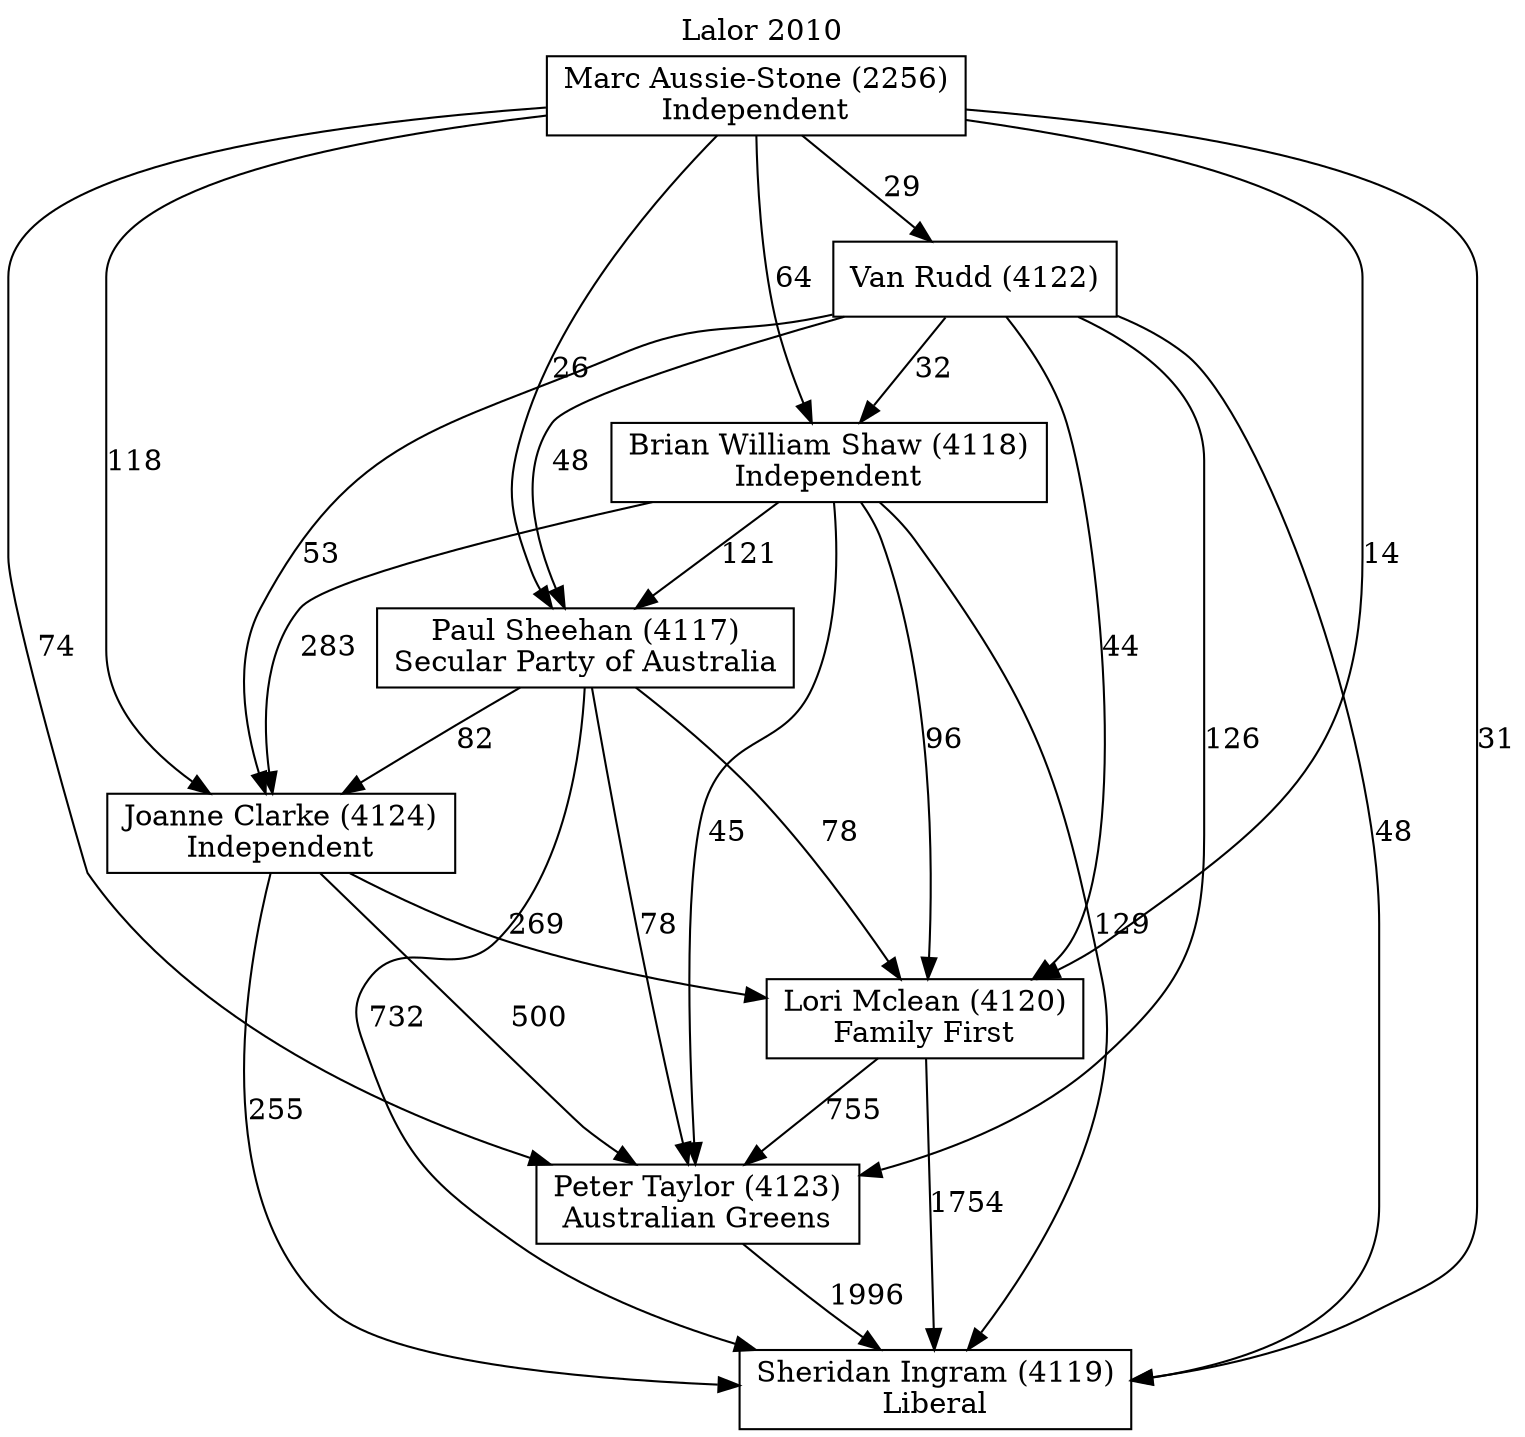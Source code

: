 // House preference flow
digraph "Sheridan Ingram (4119)_Lalor_2010" {
	graph [label="Lalor 2010" labelloc=t mclimit=10]
	node [shape=box]
	"Sheridan Ingram (4119)" [label="Sheridan Ingram (4119)
Liberal"]
	"Peter Taylor (4123)" [label="Peter Taylor (4123)
Australian Greens"]
	"Lori Mclean (4120)" [label="Lori Mclean (4120)
Family First"]
	"Joanne Clarke (4124)" [label="Joanne Clarke (4124)
Independent"]
	"Paul Sheehan (4117)" [label="Paul Sheehan (4117)
Secular Party of Australia"]
	"Brian William Shaw (4118)" [label="Brian William Shaw (4118)
Independent"]
	"Van Rudd (4122)" [label="Van Rudd (4122)
"]
	"Marc Aussie-Stone (2256)" [label="Marc Aussie-Stone (2256)
Independent"]
	"Peter Taylor (4123)" -> "Sheridan Ingram (4119)" [label=1996]
	"Lori Mclean (4120)" -> "Peter Taylor (4123)" [label=755]
	"Joanne Clarke (4124)" -> "Lori Mclean (4120)" [label=269]
	"Paul Sheehan (4117)" -> "Joanne Clarke (4124)" [label=82]
	"Brian William Shaw (4118)" -> "Paul Sheehan (4117)" [label=121]
	"Van Rudd (4122)" -> "Brian William Shaw (4118)" [label=32]
	"Marc Aussie-Stone (2256)" -> "Van Rudd (4122)" [label=29]
	"Lori Mclean (4120)" -> "Sheridan Ingram (4119)" [label=1754]
	"Joanne Clarke (4124)" -> "Sheridan Ingram (4119)" [label=255]
	"Paul Sheehan (4117)" -> "Sheridan Ingram (4119)" [label=732]
	"Brian William Shaw (4118)" -> "Sheridan Ingram (4119)" [label=129]
	"Van Rudd (4122)" -> "Sheridan Ingram (4119)" [label=48]
	"Marc Aussie-Stone (2256)" -> "Sheridan Ingram (4119)" [label=31]
	"Marc Aussie-Stone (2256)" -> "Brian William Shaw (4118)" [label=64]
	"Van Rudd (4122)" -> "Paul Sheehan (4117)" [label=48]
	"Marc Aussie-Stone (2256)" -> "Paul Sheehan (4117)" [label=26]
	"Brian William Shaw (4118)" -> "Joanne Clarke (4124)" [label=283]
	"Van Rudd (4122)" -> "Joanne Clarke (4124)" [label=53]
	"Marc Aussie-Stone (2256)" -> "Joanne Clarke (4124)" [label=118]
	"Paul Sheehan (4117)" -> "Lori Mclean (4120)" [label=78]
	"Brian William Shaw (4118)" -> "Lori Mclean (4120)" [label=96]
	"Van Rudd (4122)" -> "Lori Mclean (4120)" [label=44]
	"Marc Aussie-Stone (2256)" -> "Lori Mclean (4120)" [label=14]
	"Joanne Clarke (4124)" -> "Peter Taylor (4123)" [label=500]
	"Paul Sheehan (4117)" -> "Peter Taylor (4123)" [label=78]
	"Brian William Shaw (4118)" -> "Peter Taylor (4123)" [label=45]
	"Van Rudd (4122)" -> "Peter Taylor (4123)" [label=126]
	"Marc Aussie-Stone (2256)" -> "Peter Taylor (4123)" [label=74]
}
